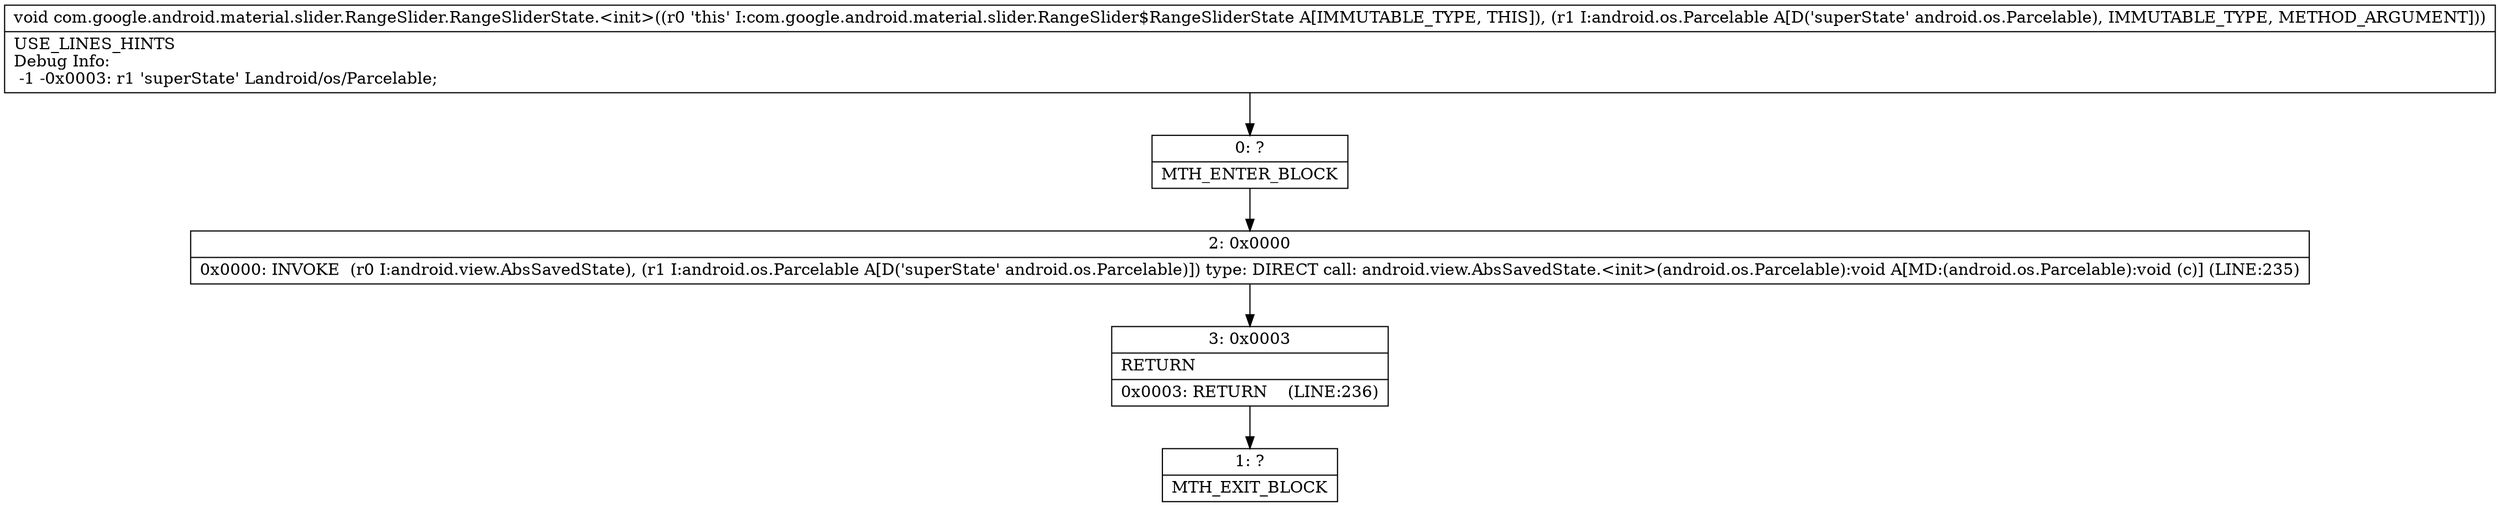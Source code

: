 digraph "CFG forcom.google.android.material.slider.RangeSlider.RangeSliderState.\<init\>(Landroid\/os\/Parcelable;)V" {
Node_0 [shape=record,label="{0\:\ ?|MTH_ENTER_BLOCK\l}"];
Node_2 [shape=record,label="{2\:\ 0x0000|0x0000: INVOKE  (r0 I:android.view.AbsSavedState), (r1 I:android.os.Parcelable A[D('superState' android.os.Parcelable)]) type: DIRECT call: android.view.AbsSavedState.\<init\>(android.os.Parcelable):void A[MD:(android.os.Parcelable):void (c)] (LINE:235)\l}"];
Node_3 [shape=record,label="{3\:\ 0x0003|RETURN\l|0x0003: RETURN    (LINE:236)\l}"];
Node_1 [shape=record,label="{1\:\ ?|MTH_EXIT_BLOCK\l}"];
MethodNode[shape=record,label="{void com.google.android.material.slider.RangeSlider.RangeSliderState.\<init\>((r0 'this' I:com.google.android.material.slider.RangeSlider$RangeSliderState A[IMMUTABLE_TYPE, THIS]), (r1 I:android.os.Parcelable A[D('superState' android.os.Parcelable), IMMUTABLE_TYPE, METHOD_ARGUMENT]))  | USE_LINES_HINTS\lDebug Info:\l  \-1 \-0x0003: r1 'superState' Landroid\/os\/Parcelable;\l}"];
MethodNode -> Node_0;Node_0 -> Node_2;
Node_2 -> Node_3;
Node_3 -> Node_1;
}

